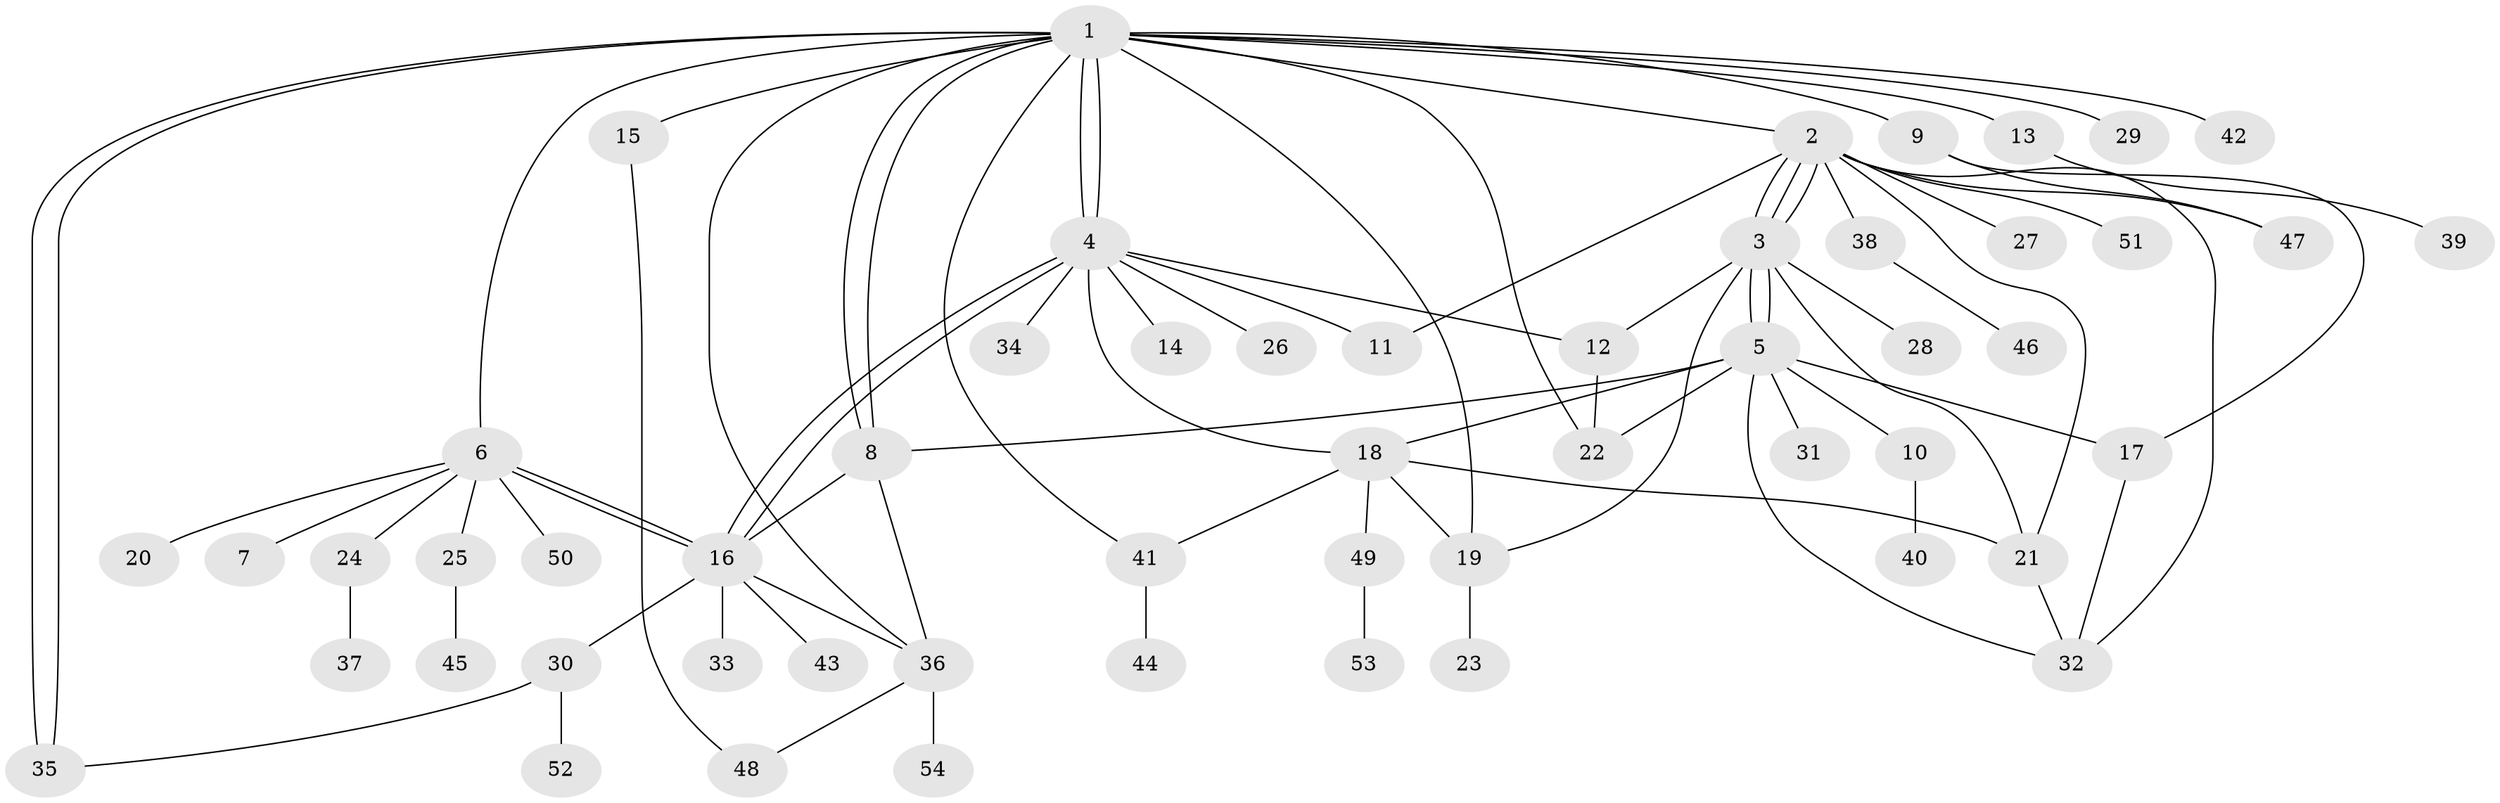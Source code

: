 // Generated by graph-tools (version 1.1) at 2025/49/03/09/25 03:49:53]
// undirected, 54 vertices, 83 edges
graph export_dot {
graph [start="1"]
  node [color=gray90,style=filled];
  1;
  2;
  3;
  4;
  5;
  6;
  7;
  8;
  9;
  10;
  11;
  12;
  13;
  14;
  15;
  16;
  17;
  18;
  19;
  20;
  21;
  22;
  23;
  24;
  25;
  26;
  27;
  28;
  29;
  30;
  31;
  32;
  33;
  34;
  35;
  36;
  37;
  38;
  39;
  40;
  41;
  42;
  43;
  44;
  45;
  46;
  47;
  48;
  49;
  50;
  51;
  52;
  53;
  54;
  1 -- 2;
  1 -- 4;
  1 -- 4;
  1 -- 6;
  1 -- 8;
  1 -- 8;
  1 -- 9;
  1 -- 13;
  1 -- 15;
  1 -- 19;
  1 -- 22;
  1 -- 29;
  1 -- 35;
  1 -- 35;
  1 -- 36;
  1 -- 41;
  1 -- 42;
  2 -- 3;
  2 -- 3;
  2 -- 3;
  2 -- 11;
  2 -- 21;
  2 -- 27;
  2 -- 32;
  2 -- 38;
  2 -- 47;
  2 -- 51;
  3 -- 5;
  3 -- 5;
  3 -- 12;
  3 -- 19;
  3 -- 21;
  3 -- 28;
  4 -- 11;
  4 -- 12;
  4 -- 14;
  4 -- 16;
  4 -- 16;
  4 -- 18;
  4 -- 26;
  4 -- 34;
  5 -- 8;
  5 -- 10;
  5 -- 17;
  5 -- 18;
  5 -- 22;
  5 -- 31;
  5 -- 32;
  6 -- 7;
  6 -- 16;
  6 -- 16;
  6 -- 20;
  6 -- 24;
  6 -- 25;
  6 -- 50;
  8 -- 16;
  8 -- 36;
  9 -- 17;
  9 -- 47;
  10 -- 40;
  12 -- 22;
  13 -- 39;
  15 -- 48;
  16 -- 30;
  16 -- 33;
  16 -- 36;
  16 -- 43;
  17 -- 32;
  18 -- 19;
  18 -- 21;
  18 -- 41;
  18 -- 49;
  19 -- 23;
  21 -- 32;
  24 -- 37;
  25 -- 45;
  30 -- 35;
  30 -- 52;
  36 -- 48;
  36 -- 54;
  38 -- 46;
  41 -- 44;
  49 -- 53;
}
